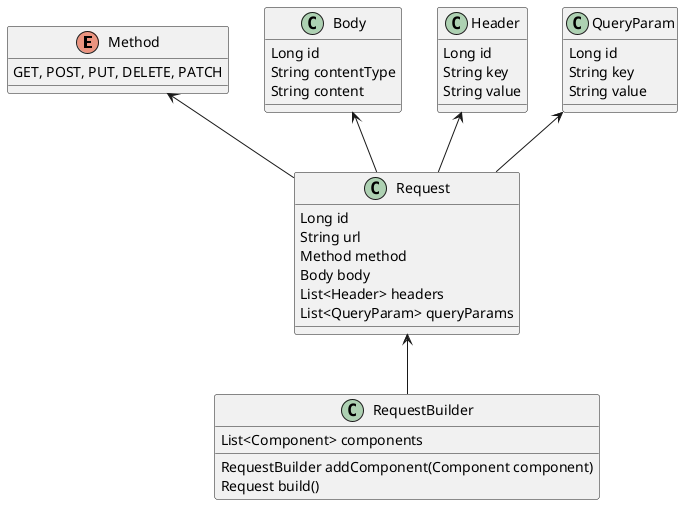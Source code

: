 @startuml
'https://plantuml.com/class-diagram



Method <-- Request
Body <-- Request
Header <-- Request
QueryParam <-- Request
Request <-- RequestBuilder

class QueryParam {
    Long id
    String key
    String value
}

class Header {
    Long id
    String key
    String value
}

class Body {
    Long id
    String contentType
    String content
}

enum Method {
    GET, POST, PUT, DELETE, PATCH
}

class Request {
    Long id
    String url
    Method method
    Body body
    List<Header> headers
    List<QueryParam> queryParams
}

class RequestBuilder {
    List<Component> components
    RequestBuilder addComponent(Component component)
    Request build()
}
@enduml